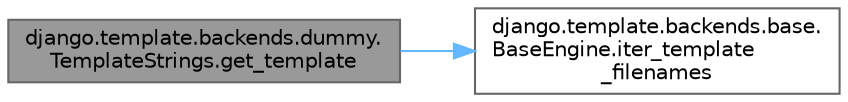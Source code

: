digraph "django.template.backends.dummy.TemplateStrings.get_template"
{
 // LATEX_PDF_SIZE
  bgcolor="transparent";
  edge [fontname=Helvetica,fontsize=10,labelfontname=Helvetica,labelfontsize=10];
  node [fontname=Helvetica,fontsize=10,shape=box,height=0.2,width=0.4];
  rankdir="LR";
  Node1 [id="Node000001",label="django.template.backends.dummy.\lTemplateStrings.get_template",height=0.2,width=0.4,color="gray40", fillcolor="grey60", style="filled", fontcolor="black",tooltip=" "];
  Node1 -> Node2 [id="edge1_Node000001_Node000002",color="steelblue1",style="solid",tooltip=" "];
  Node2 [id="Node000002",label="django.template.backends.base.\lBaseEngine.iter_template\l_filenames",height=0.2,width=0.4,color="grey40", fillcolor="white", style="filled",URL="$classdjango_1_1template_1_1backends_1_1base_1_1_base_engine.html#ac5c2585236a3a5b39439f7f33f96f79f",tooltip=" "];
}
